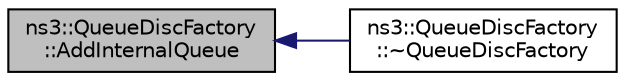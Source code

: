 digraph "ns3::QueueDiscFactory::AddInternalQueue"
{
  edge [fontname="Helvetica",fontsize="10",labelfontname="Helvetica",labelfontsize="10"];
  node [fontname="Helvetica",fontsize="10",shape=record];
  rankdir="LR";
  Node1 [label="ns3::QueueDiscFactory\l::AddInternalQueue",height=0.2,width=0.4,color="black", fillcolor="grey75", style="filled", fontcolor="black"];
  Node1 -> Node2 [dir="back",color="midnightblue",fontsize="10",style="solid"];
  Node2 [label="ns3::QueueDiscFactory\l::~QueueDiscFactory",height=0.2,width=0.4,color="black", fillcolor="white", style="filled",URL="$da/d95/classns3_1_1QueueDiscFactory.html#a294b7492a8f1d243b94509210a7b737e"];
}

